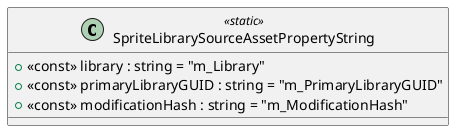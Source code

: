 @startuml
class SpriteLibrarySourceAssetPropertyString <<static>> {
    + <<const>> library : string = "m_Library"
    + <<const>> primaryLibraryGUID : string = "m_PrimaryLibraryGUID"
    + <<const>> modificationHash : string = "m_ModificationHash"
}
@enduml
